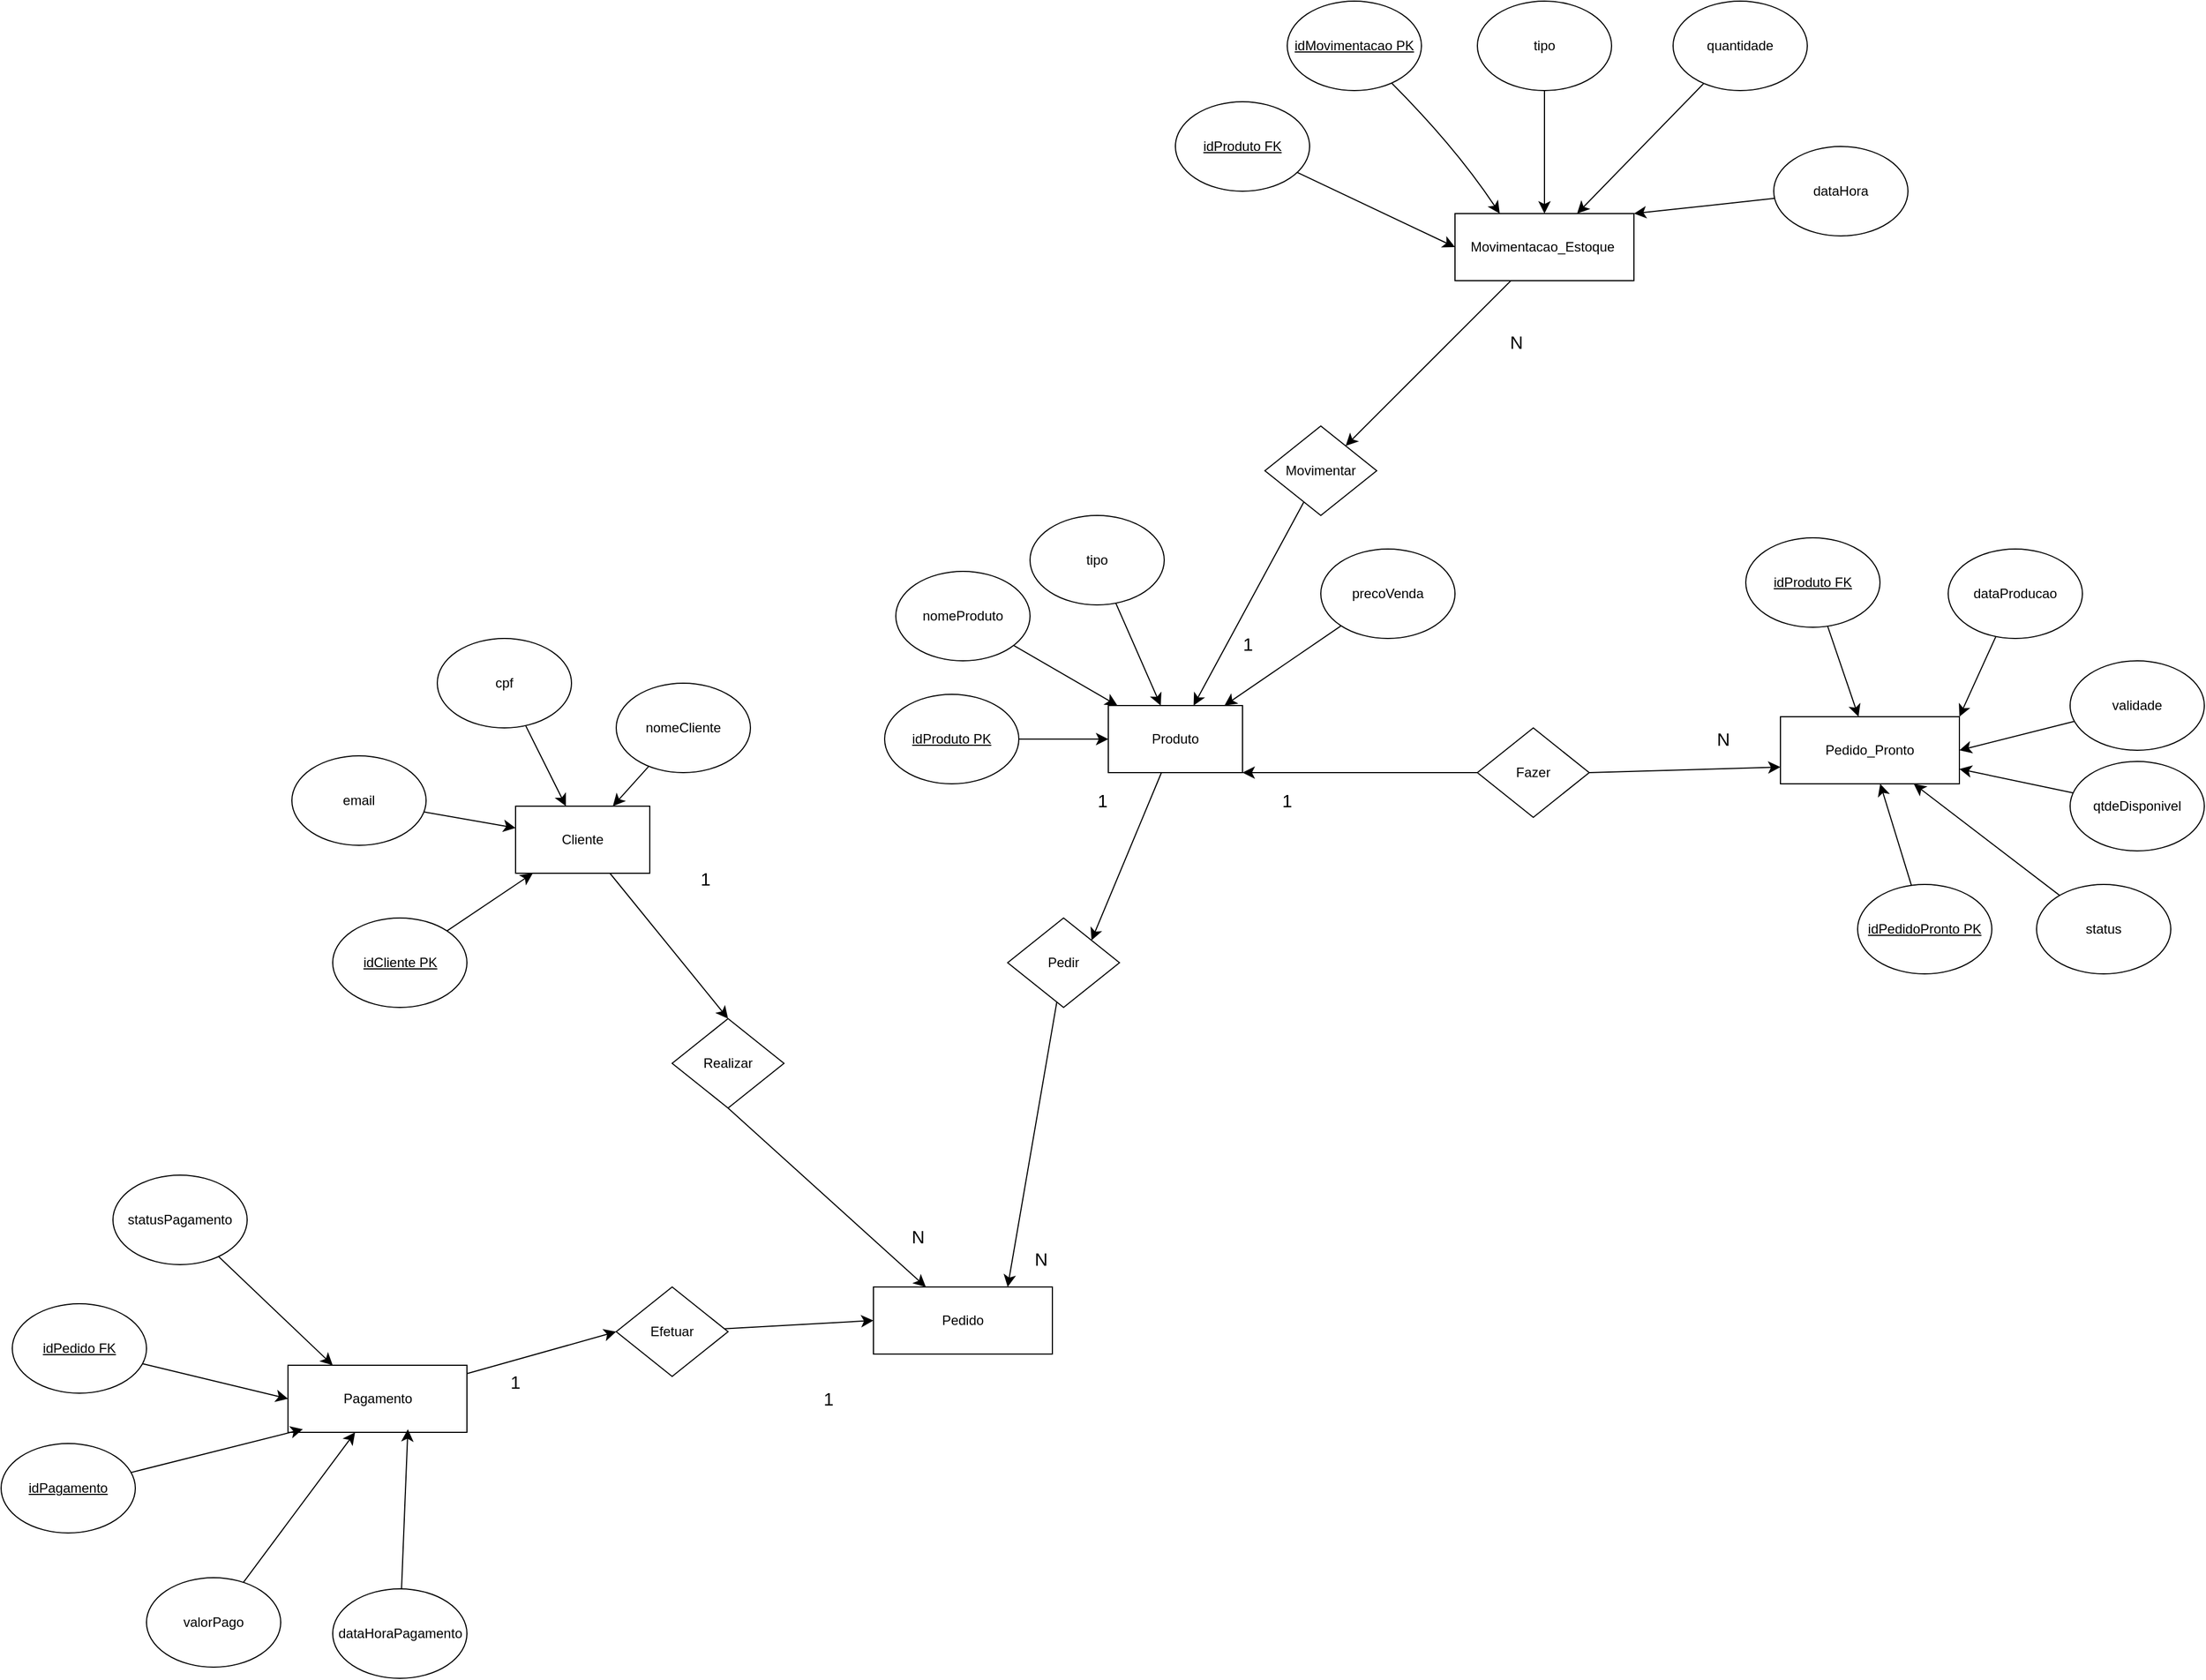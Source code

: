 <mxfile version="28.2.8">
  <diagram name="Página-1" id="BjMXj5KPBFEAHgKCB57t">
    <mxGraphModel dx="2668" dy="2109" grid="1" gridSize="10" guides="1" tooltips="1" connect="1" arrows="1" fold="1" page="1" pageScale="1" pageWidth="827" pageHeight="1169" math="0" shadow="0">
      <root>
        <mxCell id="0" />
        <mxCell id="1" parent="0" />
        <mxCell id="um6rf0IN5SyPP_mlTnQG-46" style="edgeStyle=none;curved=1;rounded=0;orthogonalLoop=1;jettySize=auto;html=1;entryX=0.5;entryY=0;entryDx=0;entryDy=0;fontSize=12;startSize=8;endSize=8;" edge="1" parent="1" source="d5WgG2kgld3kzEVCsPHN-1" target="um6rf0IN5SyPP_mlTnQG-45">
          <mxGeometry relative="1" as="geometry" />
        </mxCell>
        <mxCell id="um6rf0IN5SyPP_mlTnQG-83" style="edgeStyle=none;curved=1;rounded=0;orthogonalLoop=1;jettySize=auto;html=1;entryX=0;entryY=0.5;entryDx=0;entryDy=0;fontSize=12;startSize=8;endSize=8;" edge="1" parent="1" source="um6rf0IN5SyPP_mlTnQG-44" target="um6rf0IN5SyPP_mlTnQG-82">
          <mxGeometry relative="1" as="geometry" />
        </mxCell>
        <mxCell id="um6rf0IN5SyPP_mlTnQG-47" style="edgeStyle=none;curved=1;rounded=0;orthogonalLoop=1;jettySize=auto;html=1;fontSize=12;startSize=8;endSize=8;exitX=0.5;exitY=1;exitDx=0;exitDy=0;" edge="1" parent="1" source="um6rf0IN5SyPP_mlTnQG-45" target="um6rf0IN5SyPP_mlTnQG-36">
          <mxGeometry relative="1" as="geometry" />
        </mxCell>
        <mxCell id="um6rf0IN5SyPP_mlTnQG-45" value="Realizar" style="rhombus;whiteSpace=wrap;html=1;" vertex="1" parent="1">
          <mxGeometry x="240" y="250" width="100" height="80" as="geometry" />
        </mxCell>
        <mxCell id="um6rf0IN5SyPP_mlTnQG-63" style="edgeStyle=none;curved=1;rounded=0;orthogonalLoop=1;jettySize=auto;html=1;fontSize=12;startSize=8;endSize=8;exitX=1;exitY=0.5;exitDx=0;exitDy=0;entryX=0;entryY=0.75;entryDx=0;entryDy=0;" edge="1" parent="1" source="um6rf0IN5SyPP_mlTnQG-61" target="um6rf0IN5SyPP_mlTnQG-29">
          <mxGeometry relative="1" as="geometry" />
        </mxCell>
        <mxCell id="um6rf0IN5SyPP_mlTnQG-112" style="edgeStyle=none;curved=1;rounded=0;orthogonalLoop=1;jettySize=auto;html=1;entryX=1;entryY=1;entryDx=0;entryDy=0;fontSize=12;startSize=8;endSize=8;exitX=0;exitY=0.5;exitDx=0;exitDy=0;" edge="1" parent="1" source="um6rf0IN5SyPP_mlTnQG-61" target="um6rf0IN5SyPP_mlTnQG-9">
          <mxGeometry relative="1" as="geometry" />
        </mxCell>
        <mxCell id="um6rf0IN5SyPP_mlTnQG-61" value="Fazer" style="rhombus;whiteSpace=wrap;html=1;" vertex="1" parent="1">
          <mxGeometry x="960" y="-10" width="100" height="80" as="geometry" />
        </mxCell>
        <mxCell id="um6rf0IN5SyPP_mlTnQG-69" style="edgeStyle=none;curved=1;rounded=0;orthogonalLoop=1;jettySize=auto;html=1;entryX=0.75;entryY=0;entryDx=0;entryDy=0;fontSize=12;startSize=8;endSize=8;" edge="1" parent="1" source="um6rf0IN5SyPP_mlTnQG-67" target="um6rf0IN5SyPP_mlTnQG-36">
          <mxGeometry relative="1" as="geometry" />
        </mxCell>
        <mxCell id="um6rf0IN5SyPP_mlTnQG-67" value="Pedir" style="rhombus;whiteSpace=wrap;html=1;" vertex="1" parent="1">
          <mxGeometry x="540" y="160" width="100" height="80" as="geometry" />
        </mxCell>
        <mxCell id="um6rf0IN5SyPP_mlTnQG-68" style="edgeStyle=none;curved=1;rounded=0;orthogonalLoop=1;jettySize=auto;html=1;entryX=1;entryY=0;entryDx=0;entryDy=0;fontSize=12;startSize=8;endSize=8;" edge="1" parent="1" source="um6rf0IN5SyPP_mlTnQG-9" target="um6rf0IN5SyPP_mlTnQG-67">
          <mxGeometry relative="1" as="geometry" />
        </mxCell>
        <mxCell id="um6rf0IN5SyPP_mlTnQG-84" style="edgeStyle=none;curved=1;rounded=0;orthogonalLoop=1;jettySize=auto;html=1;entryX=0;entryY=0.5;entryDx=0;entryDy=0;fontSize=12;startSize=8;endSize=8;" edge="1" parent="1" source="um6rf0IN5SyPP_mlTnQG-82" target="um6rf0IN5SyPP_mlTnQG-36">
          <mxGeometry relative="1" as="geometry" />
        </mxCell>
        <mxCell id="um6rf0IN5SyPP_mlTnQG-82" value="Efetuar" style="rhombus;whiteSpace=wrap;html=1;" vertex="1" parent="1">
          <mxGeometry x="190" y="490" width="100" height="80" as="geometry" />
        </mxCell>
        <mxCell id="um6rf0IN5SyPP_mlTnQG-70" value="1" style="text;html=1;whiteSpace=wrap;strokeColor=none;fillColor=none;align=center;verticalAlign=middle;rounded=0;fontSize=16;" vertex="1" parent="1">
          <mxGeometry x="595" y="40" width="60" height="30" as="geometry" />
        </mxCell>
        <mxCell id="um6rf0IN5SyPP_mlTnQG-13" value="precoVenda" style="ellipse;whiteSpace=wrap;html=1;fontStyle=0" vertex="1" parent="1">
          <mxGeometry x="820" y="-170" width="120" height="80" as="geometry" />
        </mxCell>
        <mxCell id="um6rf0IN5SyPP_mlTnQG-9" value="Produto" style="rounded=0;whiteSpace=wrap;html=1;" vertex="1" parent="1">
          <mxGeometry x="630" y="-30" width="120" height="60" as="geometry" />
        </mxCell>
        <mxCell id="um6rf0IN5SyPP_mlTnQG-17" style="edgeStyle=none;curved=1;rounded=0;orthogonalLoop=1;jettySize=auto;html=1;fontSize=12;startSize=8;endSize=8;" edge="1" parent="1" source="um6rf0IN5SyPP_mlTnQG-10" target="um6rf0IN5SyPP_mlTnQG-9">
          <mxGeometry relative="1" as="geometry" />
        </mxCell>
        <mxCell id="um6rf0IN5SyPP_mlTnQG-10" value="idProduto &lt;span&gt;PK&lt;/span&gt;" style="ellipse;whiteSpace=wrap;html=1;fontStyle=4" vertex="1" parent="1">
          <mxGeometry x="430" y="-40" width="120" height="80" as="geometry" />
        </mxCell>
        <mxCell id="um6rf0IN5SyPP_mlTnQG-16" style="edgeStyle=none;curved=1;rounded=0;orthogonalLoop=1;jettySize=auto;html=1;fontSize=12;startSize=8;endSize=8;" edge="1" parent="1" source="um6rf0IN5SyPP_mlTnQG-11" target="um6rf0IN5SyPP_mlTnQG-9">
          <mxGeometry relative="1" as="geometry" />
        </mxCell>
        <mxCell id="um6rf0IN5SyPP_mlTnQG-11" value="nomeProduto" style="ellipse;whiteSpace=wrap;html=1;fontStyle=0" vertex="1" parent="1">
          <mxGeometry x="440" y="-150" width="120" height="80" as="geometry" />
        </mxCell>
        <mxCell id="um6rf0IN5SyPP_mlTnQG-15" style="edgeStyle=none;curved=1;rounded=0;orthogonalLoop=1;jettySize=auto;html=1;fontSize=12;startSize=8;endSize=8;" edge="1" parent="1" source="um6rf0IN5SyPP_mlTnQG-12" target="um6rf0IN5SyPP_mlTnQG-9">
          <mxGeometry relative="1" as="geometry" />
        </mxCell>
        <mxCell id="um6rf0IN5SyPP_mlTnQG-12" value="tipo" style="ellipse;whiteSpace=wrap;html=1;fontStyle=0" vertex="1" parent="1">
          <mxGeometry x="560" y="-200" width="120" height="80" as="geometry" />
        </mxCell>
        <mxCell id="um6rf0IN5SyPP_mlTnQG-14" style="edgeStyle=none;curved=1;rounded=0;orthogonalLoop=1;jettySize=auto;html=1;fontSize=12;startSize=8;endSize=8;" edge="1" parent="1" source="um6rf0IN5SyPP_mlTnQG-13" target="um6rf0IN5SyPP_mlTnQG-9">
          <mxGeometry relative="1" as="geometry" />
        </mxCell>
        <mxCell id="um6rf0IN5SyPP_mlTnQG-65" value="N" style="text;html=1;whiteSpace=wrap;strokeColor=none;fillColor=none;align=center;verticalAlign=middle;rounded=0;fontSize=16;" vertex="1" parent="1">
          <mxGeometry x="1150" y="-15" width="60" height="30" as="geometry" />
        </mxCell>
        <mxCell id="um6rf0IN5SyPP_mlTnQG-71" value="N" style="text;html=1;whiteSpace=wrap;strokeColor=none;fillColor=none;align=center;verticalAlign=middle;rounded=0;fontSize=16;" vertex="1" parent="1">
          <mxGeometry x="540" y="450" width="60" height="30" as="geometry" />
        </mxCell>
        <mxCell id="um6rf0IN5SyPP_mlTnQG-36" value="Pedido" style="rounded=0;whiteSpace=wrap;html=1;" vertex="1" parent="1">
          <mxGeometry x="420" y="490" width="160" height="60" as="geometry" />
        </mxCell>
        <mxCell id="um6rf0IN5SyPP_mlTnQG-50" value="N" style="text;html=1;whiteSpace=wrap;strokeColor=none;fillColor=none;align=center;verticalAlign=middle;rounded=0;fontSize=16;" vertex="1" parent="1">
          <mxGeometry x="430" y="430" width="60" height="30" as="geometry" />
        </mxCell>
        <mxCell id="um6rf0IN5SyPP_mlTnQG-54" value="1" style="text;html=1;whiteSpace=wrap;strokeColor=none;fillColor=none;align=center;verticalAlign=middle;rounded=0;fontSize=16;" vertex="1" parent="1">
          <mxGeometry x="350" y="575" width="60" height="30" as="geometry" />
        </mxCell>
        <mxCell id="um6rf0IN5SyPP_mlTnQG-52" style="edgeStyle=none;curved=1;rounded=0;orthogonalLoop=1;jettySize=auto;html=1;fontSize=12;startSize=8;endSize=8;" edge="1" parent="1" source="um6rf0IN5SyPP_mlTnQG-18" target="um6rf0IN5SyPP_mlTnQG-51">
          <mxGeometry relative="1" as="geometry" />
        </mxCell>
        <mxCell id="um6rf0IN5SyPP_mlTnQG-110" style="edgeStyle=none;curved=1;rounded=0;orthogonalLoop=1;jettySize=auto;html=1;fontSize=12;startSize=8;endSize=8;" edge="1" parent="1" source="um6rf0IN5SyPP_mlTnQG-51" target="um6rf0IN5SyPP_mlTnQG-9">
          <mxGeometry relative="1" as="geometry" />
        </mxCell>
        <mxCell id="um6rf0IN5SyPP_mlTnQG-51" value="Movimentar" style="rhombus;whiteSpace=wrap;html=1;" vertex="1" parent="1">
          <mxGeometry x="770" y="-280" width="100" height="80" as="geometry" />
        </mxCell>
        <mxCell id="um6rf0IN5SyPP_mlTnQG-111" value="1" style="text;html=1;whiteSpace=wrap;strokeColor=none;fillColor=none;align=center;verticalAlign=middle;rounded=0;fontSize=16;" vertex="1" parent="1">
          <mxGeometry x="725" y="-100" width="60" height="30" as="geometry" />
        </mxCell>
        <mxCell id="um6rf0IN5SyPP_mlTnQG-113" value="1" style="text;html=1;whiteSpace=wrap;strokeColor=none;fillColor=none;align=center;verticalAlign=middle;rounded=0;fontSize=16;" vertex="1" parent="1">
          <mxGeometry x="760" y="40" width="60" height="30" as="geometry" />
        </mxCell>
        <mxCell id="um6rf0IN5SyPP_mlTnQG-116" value="" style="group" vertex="1" connectable="0" parent="1">
          <mxGeometry x="690" y="-660" width="655" height="320" as="geometry" />
        </mxCell>
        <mxCell id="um6rf0IN5SyPP_mlTnQG-18" value="Movimentacao_Estoque&amp;nbsp;" style="rounded=0;whiteSpace=wrap;html=1;" vertex="1" parent="um6rf0IN5SyPP_mlTnQG-116">
          <mxGeometry x="250" y="190" width="160" height="60" as="geometry" />
        </mxCell>
        <mxCell id="um6rf0IN5SyPP_mlTnQG-24" style="edgeStyle=none;curved=1;rounded=0;orthogonalLoop=1;jettySize=auto;html=1;entryX=0.25;entryY=0;entryDx=0;entryDy=0;fontSize=12;startSize=8;endSize=8;" edge="1" parent="um6rf0IN5SyPP_mlTnQG-116" source="um6rf0IN5SyPP_mlTnQG-19" target="um6rf0IN5SyPP_mlTnQG-18">
          <mxGeometry relative="1" as="geometry">
            <Array as="points">
              <mxPoint x="250" y="130" />
            </Array>
          </mxGeometry>
        </mxCell>
        <mxCell id="um6rf0IN5SyPP_mlTnQG-19" value="idMovimentacao PK" style="ellipse;whiteSpace=wrap;html=1;fontStyle=4" vertex="1" parent="um6rf0IN5SyPP_mlTnQG-116">
          <mxGeometry x="100" width="120" height="80" as="geometry" />
        </mxCell>
        <mxCell id="um6rf0IN5SyPP_mlTnQG-20" value="idProduto FK" style="ellipse;whiteSpace=wrap;html=1;fontStyle=4" vertex="1" parent="um6rf0IN5SyPP_mlTnQG-116">
          <mxGeometry y="90" width="120" height="80" as="geometry" />
        </mxCell>
        <mxCell id="um6rf0IN5SyPP_mlTnQG-27" style="edgeStyle=none;curved=1;rounded=0;orthogonalLoop=1;jettySize=auto;html=1;fontSize=12;startSize=8;endSize=8;entryX=1;entryY=0;entryDx=0;entryDy=0;" edge="1" parent="um6rf0IN5SyPP_mlTnQG-116" source="um6rf0IN5SyPP_mlTnQG-21" target="um6rf0IN5SyPP_mlTnQG-18">
          <mxGeometry relative="1" as="geometry">
            <mxPoint x="357" y="240" as="targetPoint" />
          </mxGeometry>
        </mxCell>
        <mxCell id="um6rf0IN5SyPP_mlTnQG-21" value="dataHora" style="ellipse;whiteSpace=wrap;html=1;" vertex="1" parent="um6rf0IN5SyPP_mlTnQG-116">
          <mxGeometry x="535" y="130" width="120" height="80" as="geometry" />
        </mxCell>
        <mxCell id="um6rf0IN5SyPP_mlTnQG-28" style="edgeStyle=none;curved=1;rounded=0;orthogonalLoop=1;jettySize=auto;html=1;entryX=0.5;entryY=0;entryDx=0;entryDy=0;fontSize=12;startSize=8;endSize=8;exitX=0.5;exitY=1;exitDx=0;exitDy=0;" edge="1" parent="um6rf0IN5SyPP_mlTnQG-116" source="um6rf0IN5SyPP_mlTnQG-22" target="um6rf0IN5SyPP_mlTnQG-18">
          <mxGeometry relative="1" as="geometry">
            <mxPoint x="380" y="120" as="sourcePoint" />
          </mxGeometry>
        </mxCell>
        <mxCell id="um6rf0IN5SyPP_mlTnQG-22" value="tipo" style="ellipse;whiteSpace=wrap;html=1;" vertex="1" parent="um6rf0IN5SyPP_mlTnQG-116">
          <mxGeometry x="270" width="120" height="80" as="geometry" />
        </mxCell>
        <mxCell id="um6rf0IN5SyPP_mlTnQG-25" style="edgeStyle=none;curved=1;rounded=0;orthogonalLoop=1;jettySize=auto;html=1;fontSize=12;startSize=8;endSize=8;" edge="1" parent="um6rf0IN5SyPP_mlTnQG-116" source="um6rf0IN5SyPP_mlTnQG-23" target="um6rf0IN5SyPP_mlTnQG-18">
          <mxGeometry relative="1" as="geometry" />
        </mxCell>
        <mxCell id="um6rf0IN5SyPP_mlTnQG-23" value="quantidade" style="ellipse;whiteSpace=wrap;html=1;" vertex="1" parent="um6rf0IN5SyPP_mlTnQG-116">
          <mxGeometry x="445" width="120" height="80" as="geometry" />
        </mxCell>
        <mxCell id="um6rf0IN5SyPP_mlTnQG-26" style="edgeStyle=none;curved=1;rounded=0;orthogonalLoop=1;jettySize=auto;html=1;entryX=0;entryY=0.5;entryDx=0;entryDy=0;fontSize=12;startSize=8;endSize=8;" edge="1" parent="um6rf0IN5SyPP_mlTnQG-116" source="um6rf0IN5SyPP_mlTnQG-20" target="um6rf0IN5SyPP_mlTnQG-18">
          <mxGeometry relative="1" as="geometry" />
        </mxCell>
        <mxCell id="um6rf0IN5SyPP_mlTnQG-55" value="N" style="text;html=1;whiteSpace=wrap;strokeColor=none;fillColor=none;align=center;verticalAlign=middle;rounded=0;fontSize=16;" vertex="1" parent="um6rf0IN5SyPP_mlTnQG-116">
          <mxGeometry x="275" y="290" width="60" height="30" as="geometry" />
        </mxCell>
        <mxCell id="um6rf0IN5SyPP_mlTnQG-93" style="edgeStyle=none;curved=1;rounded=0;orthogonalLoop=1;jettySize=auto;html=1;entryX=0;entryY=0.5;entryDx=0;entryDy=0;fontSize=12;startSize=8;endSize=8;" edge="1" parent="1" source="um6rf0IN5SyPP_mlTnQG-43" target="um6rf0IN5SyPP_mlTnQG-44">
          <mxGeometry relative="1" as="geometry" />
        </mxCell>
        <mxCell id="um6rf0IN5SyPP_mlTnQG-43" value="idPedido FK" style="ellipse;whiteSpace=wrap;html=1;fontStyle=4" vertex="1" parent="1">
          <mxGeometry x="-350" y="505" width="120" height="80" as="geometry" />
        </mxCell>
        <mxCell id="um6rf0IN5SyPP_mlTnQG-44" value="Pagamento" style="rounded=0;whiteSpace=wrap;html=1;" vertex="1" parent="1">
          <mxGeometry x="-103.5" y="560" width="160" height="60" as="geometry" />
        </mxCell>
        <mxCell id="um6rf0IN5SyPP_mlTnQG-94" value="idPagamento" style="ellipse;whiteSpace=wrap;html=1;fontStyle=4" vertex="1" parent="1">
          <mxGeometry x="-360" y="630" width="120" height="80" as="geometry" />
        </mxCell>
        <mxCell id="um6rf0IN5SyPP_mlTnQG-95" value="valorPago" style="ellipse;whiteSpace=wrap;html=1;fontStyle=0" vertex="1" parent="1">
          <mxGeometry x="-230" y="750" width="120" height="80" as="geometry" />
        </mxCell>
        <mxCell id="um6rf0IN5SyPP_mlTnQG-96" value="dataHoraPagamento" style="ellipse;whiteSpace=wrap;html=1;fontStyle=0" vertex="1" parent="1">
          <mxGeometry x="-63.5" y="760" width="120" height="80" as="geometry" />
        </mxCell>
        <mxCell id="um6rf0IN5SyPP_mlTnQG-102" style="edgeStyle=none;curved=1;rounded=0;orthogonalLoop=1;jettySize=auto;html=1;entryX=0.25;entryY=0;entryDx=0;entryDy=0;fontSize=12;startSize=8;endSize=8;" edge="1" parent="1" source="um6rf0IN5SyPP_mlTnQG-97" target="um6rf0IN5SyPP_mlTnQG-44">
          <mxGeometry relative="1" as="geometry" />
        </mxCell>
        <mxCell id="um6rf0IN5SyPP_mlTnQG-97" value="statusPagamento" style="ellipse;whiteSpace=wrap;html=1;fontStyle=0" vertex="1" parent="1">
          <mxGeometry x="-260" y="390" width="120" height="80" as="geometry" />
        </mxCell>
        <mxCell id="um6rf0IN5SyPP_mlTnQG-99" style="edgeStyle=none;curved=1;rounded=0;orthogonalLoop=1;jettySize=auto;html=1;entryX=0.083;entryY=0.954;entryDx=0;entryDy=0;entryPerimeter=0;fontSize=12;startSize=8;endSize=8;" edge="1" parent="1" source="um6rf0IN5SyPP_mlTnQG-94" target="um6rf0IN5SyPP_mlTnQG-44">
          <mxGeometry relative="1" as="geometry" />
        </mxCell>
        <mxCell id="um6rf0IN5SyPP_mlTnQG-100" style="edgeStyle=none;curved=1;rounded=0;orthogonalLoop=1;jettySize=auto;html=1;entryX=0.375;entryY=1;entryDx=0;entryDy=0;entryPerimeter=0;fontSize=12;startSize=8;endSize=8;" edge="1" parent="1" source="um6rf0IN5SyPP_mlTnQG-95" target="um6rf0IN5SyPP_mlTnQG-44">
          <mxGeometry relative="1" as="geometry" />
        </mxCell>
        <mxCell id="um6rf0IN5SyPP_mlTnQG-101" style="edgeStyle=none;curved=1;rounded=0;orthogonalLoop=1;jettySize=auto;html=1;entryX=0.67;entryY=0.954;entryDx=0;entryDy=0;entryPerimeter=0;fontSize=12;startSize=8;endSize=8;" edge="1" parent="1" source="um6rf0IN5SyPP_mlTnQG-96" target="um6rf0IN5SyPP_mlTnQG-44">
          <mxGeometry relative="1" as="geometry" />
        </mxCell>
        <mxCell id="um6rf0IN5SyPP_mlTnQG-114" value="1" style="text;html=1;whiteSpace=wrap;strokeColor=none;fillColor=none;align=center;verticalAlign=middle;rounded=0;fontSize=16;" vertex="1" parent="1">
          <mxGeometry x="70" y="560" width="60" height="30" as="geometry" />
        </mxCell>
        <mxCell id="d5WgG2kgld3kzEVCsPHN-1" value="Cliente" style="rounded=0;whiteSpace=wrap;html=1;" parent="1" vertex="1">
          <mxGeometry x="100" y="60" width="120" height="60" as="geometry" />
        </mxCell>
        <mxCell id="um6rf0IN5SyPP_mlTnQG-8" style="edgeStyle=none;curved=1;rounded=0;orthogonalLoop=1;jettySize=auto;html=1;fontSize=12;startSize=8;endSize=8;" edge="1" parent="1" source="um6rf0IN5SyPP_mlTnQG-1" target="d5WgG2kgld3kzEVCsPHN-1">
          <mxGeometry relative="1" as="geometry" />
        </mxCell>
        <mxCell id="um6rf0IN5SyPP_mlTnQG-1" value="nomeCliente" style="ellipse;whiteSpace=wrap;html=1;" vertex="1" parent="1">
          <mxGeometry x="190" y="-50" width="120" height="80" as="geometry" />
        </mxCell>
        <mxCell id="um6rf0IN5SyPP_mlTnQG-7" style="edgeStyle=none;curved=1;rounded=0;orthogonalLoop=1;jettySize=auto;html=1;fontSize=12;startSize=8;endSize=8;" edge="1" parent="1" source="um6rf0IN5SyPP_mlTnQG-2" target="d5WgG2kgld3kzEVCsPHN-1">
          <mxGeometry relative="1" as="geometry" />
        </mxCell>
        <mxCell id="um6rf0IN5SyPP_mlTnQG-2" value="idCliente PK" style="ellipse;whiteSpace=wrap;html=1;fontStyle=4" vertex="1" parent="1">
          <mxGeometry x="-63.5" y="160" width="120" height="80" as="geometry" />
        </mxCell>
        <mxCell id="um6rf0IN5SyPP_mlTnQG-6" style="edgeStyle=none;curved=1;rounded=0;orthogonalLoop=1;jettySize=auto;html=1;fontSize=12;startSize=8;endSize=8;" edge="1" parent="1" source="um6rf0IN5SyPP_mlTnQG-3" target="d5WgG2kgld3kzEVCsPHN-1">
          <mxGeometry relative="1" as="geometry" />
        </mxCell>
        <mxCell id="um6rf0IN5SyPP_mlTnQG-3" value="cpf" style="ellipse;whiteSpace=wrap;html=1;" vertex="1" parent="1">
          <mxGeometry x="30" y="-90" width="120" height="80" as="geometry" />
        </mxCell>
        <mxCell id="um6rf0IN5SyPP_mlTnQG-5" style="edgeStyle=none;curved=1;rounded=0;orthogonalLoop=1;jettySize=auto;html=1;fontSize=12;startSize=8;endSize=8;" edge="1" parent="1" source="um6rf0IN5SyPP_mlTnQG-4" target="d5WgG2kgld3kzEVCsPHN-1">
          <mxGeometry relative="1" as="geometry" />
        </mxCell>
        <mxCell id="um6rf0IN5SyPP_mlTnQG-4" value="email" style="ellipse;whiteSpace=wrap;html=1;" vertex="1" parent="1">
          <mxGeometry x="-100" y="15" width="120" height="80" as="geometry" />
        </mxCell>
        <mxCell id="um6rf0IN5SyPP_mlTnQG-48" value="1" style="text;html=1;whiteSpace=wrap;strokeColor=none;fillColor=none;align=center;verticalAlign=middle;rounded=0;fontSize=16;" vertex="1" parent="1">
          <mxGeometry x="240" y="110" width="60" height="30" as="geometry" />
        </mxCell>
        <mxCell id="um6rf0IN5SyPP_mlTnQG-120" value="" style="group" vertex="1" connectable="0" parent="1">
          <mxGeometry x="1200" y="-180" width="410" height="390" as="geometry" />
        </mxCell>
        <mxCell id="um6rf0IN5SyPP_mlTnQG-29" value="Pedido_Pronto" style="rounded=0;whiteSpace=wrap;html=1;" vertex="1" parent="um6rf0IN5SyPP_mlTnQG-120">
          <mxGeometry x="31" y="160" width="160" height="60" as="geometry" />
        </mxCell>
        <mxCell id="um6rf0IN5SyPP_mlTnQG-37" style="edgeStyle=none;curved=1;rounded=0;orthogonalLoop=1;jettySize=auto;html=1;fontSize=12;startSize=8;endSize=8;" edge="1" parent="um6rf0IN5SyPP_mlTnQG-120" source="um6rf0IN5SyPP_mlTnQG-30" target="um6rf0IN5SyPP_mlTnQG-29">
          <mxGeometry relative="1" as="geometry" />
        </mxCell>
        <mxCell id="um6rf0IN5SyPP_mlTnQG-30" value="idPedidoPronto PK" style="ellipse;whiteSpace=wrap;html=1;fontStyle=4" vertex="1" parent="um6rf0IN5SyPP_mlTnQG-120">
          <mxGeometry x="100" y="310" width="120" height="80" as="geometry" />
        </mxCell>
        <mxCell id="um6rf0IN5SyPP_mlTnQG-42" style="edgeStyle=none;curved=1;rounded=0;orthogonalLoop=1;jettySize=auto;html=1;fontSize=12;startSize=8;endSize=8;" edge="1" parent="um6rf0IN5SyPP_mlTnQG-120" source="um6rf0IN5SyPP_mlTnQG-31" target="um6rf0IN5SyPP_mlTnQG-29">
          <mxGeometry relative="1" as="geometry" />
        </mxCell>
        <mxCell id="um6rf0IN5SyPP_mlTnQG-31" value="idProduto FK" style="ellipse;whiteSpace=wrap;html=1;fontStyle=4" vertex="1" parent="um6rf0IN5SyPP_mlTnQG-120">
          <mxGeometry width="120" height="80" as="geometry" />
        </mxCell>
        <mxCell id="um6rf0IN5SyPP_mlTnQG-41" style="edgeStyle=none;curved=1;rounded=0;orthogonalLoop=1;jettySize=auto;html=1;entryX=1;entryY=0;entryDx=0;entryDy=0;fontSize=12;startSize=8;endSize=8;" edge="1" parent="um6rf0IN5SyPP_mlTnQG-120" source="um6rf0IN5SyPP_mlTnQG-32" target="um6rf0IN5SyPP_mlTnQG-29">
          <mxGeometry relative="1" as="geometry" />
        </mxCell>
        <mxCell id="um6rf0IN5SyPP_mlTnQG-32" value="dataProducao" style="ellipse;whiteSpace=wrap;html=1;fontStyle=0" vertex="1" parent="um6rf0IN5SyPP_mlTnQG-120">
          <mxGeometry x="181" y="10" width="120" height="80" as="geometry" />
        </mxCell>
        <mxCell id="um6rf0IN5SyPP_mlTnQG-40" style="edgeStyle=none;curved=1;rounded=0;orthogonalLoop=1;jettySize=auto;html=1;entryX=1;entryY=0.5;entryDx=0;entryDy=0;fontSize=12;startSize=8;endSize=8;" edge="1" parent="um6rf0IN5SyPP_mlTnQG-120" source="um6rf0IN5SyPP_mlTnQG-33" target="um6rf0IN5SyPP_mlTnQG-29">
          <mxGeometry relative="1" as="geometry" />
        </mxCell>
        <mxCell id="um6rf0IN5SyPP_mlTnQG-33" value="validade" style="ellipse;whiteSpace=wrap;html=1;fontStyle=0" vertex="1" parent="um6rf0IN5SyPP_mlTnQG-120">
          <mxGeometry x="290" y="110" width="120" height="80" as="geometry" />
        </mxCell>
        <mxCell id="um6rf0IN5SyPP_mlTnQG-39" style="edgeStyle=none;curved=1;rounded=0;orthogonalLoop=1;jettySize=auto;html=1;fontSize=12;startSize=8;endSize=8;" edge="1" parent="um6rf0IN5SyPP_mlTnQG-120" source="um6rf0IN5SyPP_mlTnQG-34" target="um6rf0IN5SyPP_mlTnQG-29">
          <mxGeometry relative="1" as="geometry" />
        </mxCell>
        <mxCell id="um6rf0IN5SyPP_mlTnQG-38" style="edgeStyle=none;curved=1;rounded=0;orthogonalLoop=1;jettySize=auto;html=1;fontSize=12;startSize=8;endSize=8;" edge="1" parent="um6rf0IN5SyPP_mlTnQG-120" source="um6rf0IN5SyPP_mlTnQG-35" target="um6rf0IN5SyPP_mlTnQG-29">
          <mxGeometry relative="1" as="geometry" />
        </mxCell>
        <mxCell id="um6rf0IN5SyPP_mlTnQG-35" value="status" style="ellipse;whiteSpace=wrap;html=1;fontStyle=0" vertex="1" parent="um6rf0IN5SyPP_mlTnQG-120">
          <mxGeometry x="260" y="310" width="120" height="80" as="geometry" />
        </mxCell>
        <mxCell id="um6rf0IN5SyPP_mlTnQG-34" value="qtdeDisponivel" style="ellipse;whiteSpace=wrap;html=1;fontStyle=0" vertex="1" parent="um6rf0IN5SyPP_mlTnQG-120">
          <mxGeometry x="290" y="200" width="120" height="80" as="geometry" />
        </mxCell>
      </root>
    </mxGraphModel>
  </diagram>
</mxfile>
